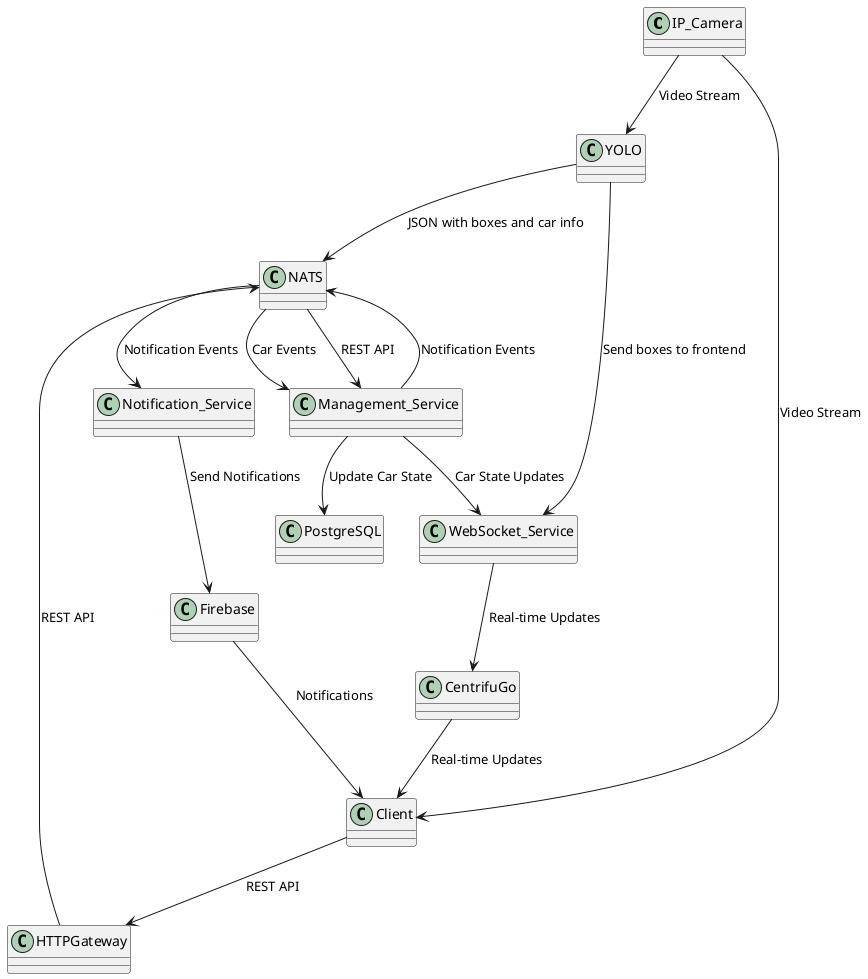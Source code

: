 @startuml
!define RECTANGLE class

RECTANGLE IP_Camera {
}

RECTANGLE YOLO {
}

RECTANGLE NATS {
}

RECTANGLE Management_Service {
}

RECTANGLE PostgreSQL {
}

RECTANGLE Notification_Service {
}

RECTANGLE Firebase {
}

RECTANGLE WebSocket_Service {
}

RECTANGLE CentrifuGo {
}

RECTANGLE Client {
}

RECTANGLE HTTPGateway {
}

IP_Camera --> YOLO : Video Stream
YOLO --> NATS : JSON with boxes and car info
NATS --> Management_Service : Car Events
Management_Service --> PostgreSQL : Update Car State
Management_Service --> NATS : Notification Events
NATS --> Notification_Service : Notification Events
Notification_Service --> Firebase : Send Notifications
Management_Service --> WebSocket_Service : Car State Updates
WebSocket_Service --> CentrifuGo : Real-time Updates
CentrifuGo --> Client : Real-time Updates
Firebase --> Client : Notifications
IP_Camera --> Client : Video Stream
Client --> HTTPGateway : REST API
HTTPGateway --> NATS : REST API
NATS --> Management_Service : REST API
YOLO --> WebSocket_Service : Send boxes to frontend

@enduml